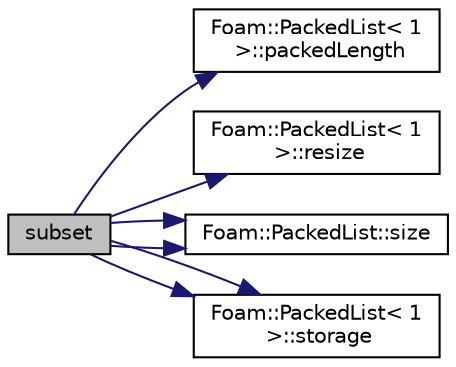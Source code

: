 digraph "subset"
{
  bgcolor="transparent";
  edge [fontname="Helvetica",fontsize="10",labelfontname="Helvetica",labelfontsize="10"];
  node [fontname="Helvetica",fontsize="10",shape=record];
  rankdir="LR";
  Node91 [label="subset",height=0.2,width=0.4,color="black", fillcolor="grey75", style="filled", fontcolor="black"];
  Node91 -> Node92 [color="midnightblue",fontsize="10",style="solid",fontname="Helvetica"];
  Node92 [label="Foam::PackedList\< 1\l \>::packedLength",height=0.2,width=0.4,color="black",URL="$a27053.html#a5c553ebb6caf8e0303a85a0c13aa548c",tooltip="The list length when packed. "];
  Node91 -> Node93 [color="midnightblue",fontsize="10",style="solid",fontname="Helvetica"];
  Node93 [label="Foam::PackedList\< 1\l \>::resize",height=0.2,width=0.4,color="black",URL="$a27053.html#a269162b4a99f0b5255951cfe3309f517",tooltip="Reset addressable list size, does not shrink the allocated size. "];
  Node91 -> Node94 [color="midnightblue",fontsize="10",style="solid",fontname="Helvetica"];
  Node94 [label="Foam::PackedList::size",height=0.2,width=0.4,color="black",URL="$a27053.html#a47b3bf30da1eb3ab8076b5fbe00e0494",tooltip="Number of entries. "];
  Node91 -> Node94 [color="midnightblue",fontsize="10",style="solid",fontname="Helvetica"];
  Node91 -> Node95 [color="midnightblue",fontsize="10",style="solid",fontname="Helvetica"];
  Node95 [label="Foam::PackedList\< 1\l \>::storage",height=0.2,width=0.4,color="black",URL="$a27053.html#a1ba396a2fd19fef62a608bf487edb420",tooltip="Return the underlying packed storage. "];
  Node91 -> Node95 [color="midnightblue",fontsize="10",style="solid",fontname="Helvetica"];
}
